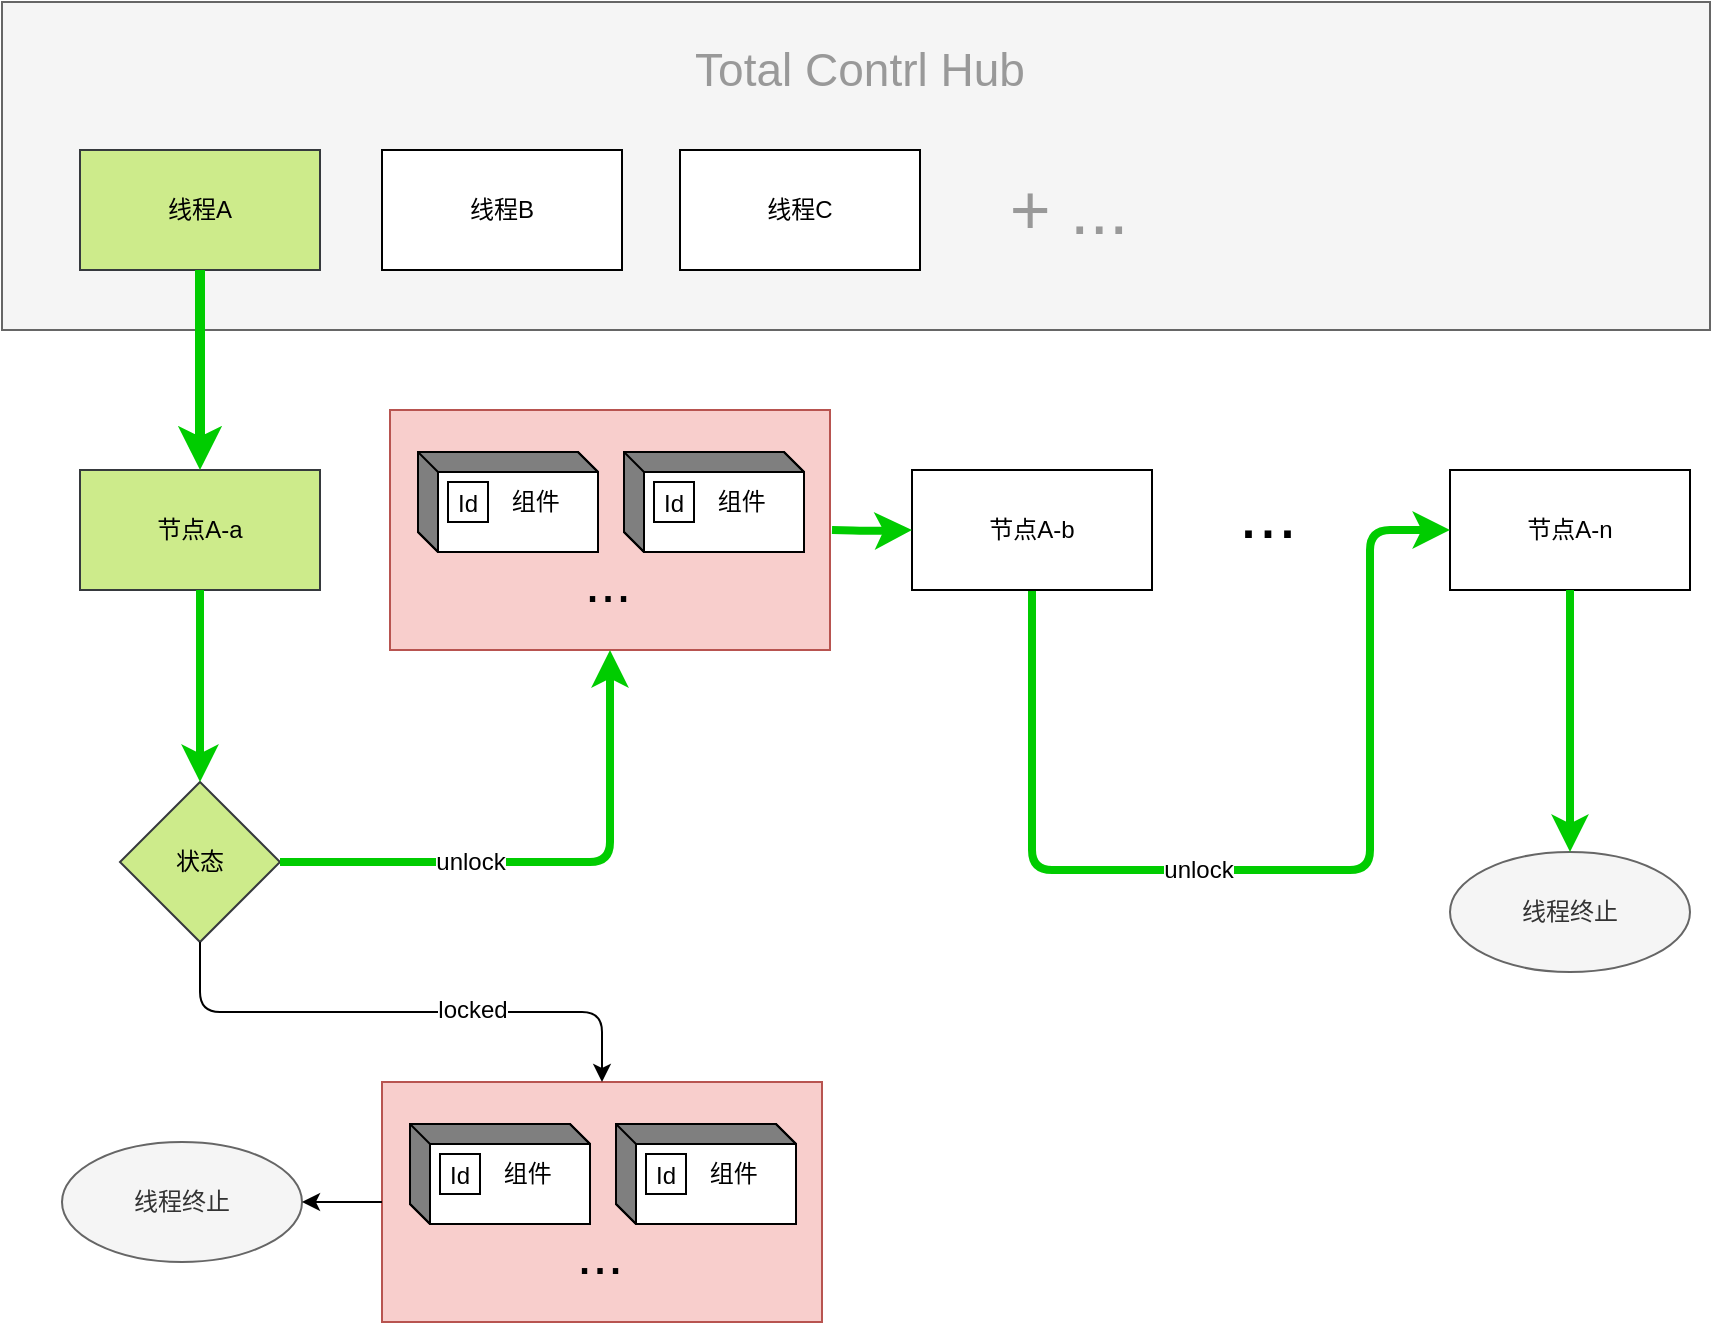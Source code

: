 <mxfile>
    <diagram id="1ULvW98KB3R_S4fn8ZdV" name="第 1 页">
        <mxGraphModel dx="998" dy="774" grid="1" gridSize="10" guides="1" tooltips="1" connect="1" arrows="1" fold="1" page="1" pageScale="1" pageWidth="827" pageHeight="1169" math="0" shadow="0">
            <root>
                <mxCell id="0"/>
                <mxCell id="1" parent="0"/>
                <mxCell id="121" value="" style="group" parent="1" vertex="1" connectable="0">
                    <mxGeometry x="40" y="40" width="854" height="660" as="geometry"/>
                </mxCell>
                <mxCell id="115" value="" style="rounded=0;whiteSpace=wrap;html=1;fontSize=12;strokeColor=#666666;strokeWidth=1;fillColor=#f5f5f5;fontColor=#333333;" parent="121" vertex="1">
                    <mxGeometry width="854" height="164" as="geometry"/>
                </mxCell>
                <mxCell id="11" value="线程C" style="rounded=0;whiteSpace=wrap;html=1;" parent="121" vertex="1">
                    <mxGeometry x="339" y="74" width="120" height="60" as="geometry"/>
                </mxCell>
                <mxCell id="12" value="线程A" style="rounded=0;whiteSpace=wrap;html=1;fillColor=#cdeb8b;strokeColor=#36393d;" parent="121" vertex="1">
                    <mxGeometry x="39" y="74" width="120" height="60" as="geometry"/>
                </mxCell>
                <mxCell id="13" value="线程B" style="rounded=0;whiteSpace=wrap;html=1;" parent="121" vertex="1">
                    <mxGeometry x="190" y="74" width="120" height="60" as="geometry"/>
                </mxCell>
                <mxCell id="16" value="节点A-n" style="rounded=0;whiteSpace=wrap;html=1;" parent="121" vertex="1">
                    <mxGeometry x="724" y="234" width="120" height="60" as="geometry"/>
                </mxCell>
                <mxCell id="17" value="节点A-a" style="rounded=0;whiteSpace=wrap;html=1;fillColor=#cdeb8b;strokeColor=#36393d;" parent="121" vertex="1">
                    <mxGeometry x="39" y="234" width="120" height="60" as="geometry"/>
                </mxCell>
                <mxCell id="84" value="unlock" style="edgeStyle=orthogonalEdgeStyle;html=1;exitX=0.5;exitY=1;exitDx=0;exitDy=0;entryX=0;entryY=0.5;entryDx=0;entryDy=0;fontSize=12;strokeColor=#00CC00;strokeWidth=4;" parent="121" source="18" target="16" edge="1">
                    <mxGeometry x="-0.141" relative="1" as="geometry">
                        <Array as="points">
                            <mxPoint x="515" y="434"/>
                            <mxPoint x="684" y="434"/>
                            <mxPoint x="684" y="264"/>
                        </Array>
                        <mxPoint as="offset"/>
                    </mxGeometry>
                </mxCell>
                <mxCell id="18" value="节点A-b" style="rounded=0;whiteSpace=wrap;html=1;" parent="121" vertex="1">
                    <mxGeometry x="455" y="234" width="120" height="60" as="geometry"/>
                </mxCell>
                <mxCell id="19" style="edgeStyle=orthogonalEdgeStyle;html=1;exitX=0.5;exitY=1;exitDx=0;exitDy=0;entryX=0.5;entryY=0;entryDx=0;entryDy=0;strokeColor=#00CC00;strokeWidth=5;" parent="121" source="12" target="17" edge="1">
                    <mxGeometry relative="1" as="geometry"/>
                </mxCell>
                <mxCell id="93" style="edgeStyle=orthogonalEdgeStyle;html=1;entryX=0;entryY=0.5;entryDx=0;entryDy=0;fontSize=12;strokeColor=#00CC00;strokeWidth=4;" parent="121" target="18" edge="1">
                    <mxGeometry relative="1" as="geometry">
                        <mxPoint x="415" y="264" as="sourcePoint"/>
                    </mxGeometry>
                </mxCell>
                <mxCell id="82" value="线程终止" style="ellipse;whiteSpace=wrap;html=1;fillColor=#f5f5f5;strokeColor=#666666;rounded=0;fontColor=#333333;" parent="121" vertex="1">
                    <mxGeometry x="30" y="570" width="120" height="60" as="geometry"/>
                </mxCell>
                <mxCell id="89" value="状态" style="rhombus;whiteSpace=wrap;html=1;fillColor=#cdeb8b;strokeColor=#36393d;rounded=0;" parent="121" vertex="1">
                    <mxGeometry x="59" y="390" width="80" height="80" as="geometry"/>
                </mxCell>
                <mxCell id="90" value="" style="edgeStyle=orthogonalEdgeStyle;html=1;fontSize=12;strokeColor=#00CC00;strokeWidth=4;" parent="121" source="17" target="89" edge="1">
                    <mxGeometry relative="1" as="geometry"/>
                </mxCell>
                <mxCell id="98" value="线程终止" style="ellipse;whiteSpace=wrap;html=1;fillColor=#f5f5f5;strokeColor=#666666;rounded=0;fontColor=#333333;" parent="121" vertex="1">
                    <mxGeometry x="724" y="425" width="120" height="60" as="geometry"/>
                </mxCell>
                <mxCell id="99" style="edgeStyle=orthogonalEdgeStyle;html=1;exitX=0.5;exitY=1;exitDx=0;exitDy=0;fontSize=35;strokeColor=#00CC00;strokeWidth=4;" parent="121" source="16" target="98" edge="1">
                    <mxGeometry relative="1" as="geometry"/>
                </mxCell>
                <mxCell id="100" value="&lt;p style=&quot;line-height: 0&quot;&gt;...&lt;/p&gt;" style="text;html=1;strokeColor=none;fillColor=none;align=center;verticalAlign=middle;whiteSpace=wrap;rounded=0;fontSize=35;" parent="121" vertex="1">
                    <mxGeometry x="603" y="240" width="60" height="30" as="geometry"/>
                </mxCell>
                <mxCell id="101" value="" style="group" parent="121" vertex="1" connectable="0">
                    <mxGeometry x="194" y="204" width="220" height="120" as="geometry"/>
                </mxCell>
                <mxCell id="56" value="" style="rounded=0;whiteSpace=wrap;html=1;fillColor=#f8cecc;strokeColor=#b85450;" parent="101" vertex="1">
                    <mxGeometry width="220" height="120" as="geometry"/>
                </mxCell>
                <mxCell id="58" value="&amp;nbsp; &amp;nbsp; &amp;nbsp; &amp;nbsp; 组件" style="html=1;dashed=0;whitespace=wrap;shape=mxgraph.dfd.externalEntity" parent="101" vertex="1">
                    <mxGeometry x="14" y="21" width="90" height="50" as="geometry"/>
                </mxCell>
                <mxCell id="59" value="Id" style="autosize=1;part=1;resizable=0;strokeColor=inherit;fillColor=inherit;gradientColor=inherit;" parent="58" vertex="1">
                    <mxGeometry width="20" height="20" relative="1" as="geometry">
                        <mxPoint x="15" y="15" as="offset"/>
                    </mxGeometry>
                </mxCell>
                <mxCell id="60" value="&amp;nbsp; &amp;nbsp; &amp;nbsp; &amp;nbsp; 组件" style="html=1;dashed=0;whitespace=wrap;shape=mxgraph.dfd.externalEntity" parent="101" vertex="1">
                    <mxGeometry x="117" y="21" width="90" height="50" as="geometry"/>
                </mxCell>
                <mxCell id="61" value="Id" style="autosize=1;part=1;resizable=0;strokeColor=inherit;fillColor=inherit;gradientColor=inherit;" parent="60" vertex="1">
                    <mxGeometry width="20" height="20" relative="1" as="geometry">
                        <mxPoint x="15" y="15" as="offset"/>
                    </mxGeometry>
                </mxCell>
                <mxCell id="67" value="..." style="text;html=1;strokeColor=none;fillColor=none;align=center;verticalAlign=middle;whiteSpace=wrap;rounded=0;strokeWidth=7;fontSize=28;" parent="101" vertex="1">
                    <mxGeometry x="79" y="71" width="60" height="30" as="geometry"/>
                </mxCell>
                <mxCell id="91" style="edgeStyle=orthogonalEdgeStyle;html=1;exitX=1;exitY=0.5;exitDx=0;exitDy=0;fontSize=12;strokeColor=#00CC00;strokeWidth=4;" parent="121" source="89" target="56" edge="1">
                    <mxGeometry relative="1" as="geometry">
                        <mxPoint x="259" y="374" as="targetPoint"/>
                    </mxGeometry>
                </mxCell>
                <mxCell id="110" value="unlock" style="edgeLabel;html=1;align=center;verticalAlign=middle;resizable=0;points=[];fontSize=12;" parent="91" vertex="1" connectable="0">
                    <mxGeometry x="-0.214" y="-4" relative="1" as="geometry">
                        <mxPoint x="-12" y="-4" as="offset"/>
                    </mxGeometry>
                </mxCell>
                <mxCell id="102" value="" style="group" parent="121" vertex="1" connectable="0">
                    <mxGeometry x="190" y="540" width="220" height="120" as="geometry"/>
                </mxCell>
                <mxCell id="103" value="" style="rounded=0;whiteSpace=wrap;html=1;fillColor=#f8cecc;strokeColor=#b85450;" parent="102" vertex="1">
                    <mxGeometry width="220" height="120" as="geometry"/>
                </mxCell>
                <mxCell id="104" value="&amp;nbsp; &amp;nbsp; &amp;nbsp; &amp;nbsp; 组件" style="html=1;dashed=0;whitespace=wrap;shape=mxgraph.dfd.externalEntity" parent="102" vertex="1">
                    <mxGeometry x="14" y="21" width="90" height="50" as="geometry"/>
                </mxCell>
                <mxCell id="105" value="Id" style="autosize=1;part=1;resizable=0;strokeColor=inherit;fillColor=inherit;gradientColor=inherit;" parent="104" vertex="1">
                    <mxGeometry width="20" height="20" relative="1" as="geometry">
                        <mxPoint x="15" y="15" as="offset"/>
                    </mxGeometry>
                </mxCell>
                <mxCell id="106" value="&amp;nbsp; &amp;nbsp; &amp;nbsp; &amp;nbsp; 组件" style="html=1;dashed=0;whitespace=wrap;shape=mxgraph.dfd.externalEntity" parent="102" vertex="1">
                    <mxGeometry x="117" y="21" width="90" height="50" as="geometry"/>
                </mxCell>
                <mxCell id="107" value="Id" style="autosize=1;part=1;resizable=0;strokeColor=inherit;fillColor=inherit;gradientColor=inherit;" parent="106" vertex="1">
                    <mxGeometry width="20" height="20" relative="1" as="geometry">
                        <mxPoint x="15" y="15" as="offset"/>
                    </mxGeometry>
                </mxCell>
                <mxCell id="108" value="..." style="text;html=1;strokeColor=none;fillColor=none;align=center;verticalAlign=middle;whiteSpace=wrap;rounded=0;strokeWidth=7;fontSize=28;" parent="102" vertex="1">
                    <mxGeometry x="79" y="71" width="60" height="30" as="geometry"/>
                </mxCell>
                <mxCell id="109" value="" style="edgeStyle=orthogonalEdgeStyle;html=1;fontSize=35;strokeColor=#000000;strokeWidth=1;" parent="121" source="103" target="82" edge="1">
                    <mxGeometry relative="1" as="geometry"/>
                </mxCell>
                <mxCell id="117" value="&lt;p style=&quot;line-height: 0&quot;&gt;+ ...&lt;/p&gt;" style="text;html=1;strokeColor=none;fillColor=none;align=center;verticalAlign=middle;whiteSpace=wrap;rounded=0;fontSize=35;fontColor=#999999;" parent="121" vertex="1">
                    <mxGeometry x="481" y="88" width="105" height="30" as="geometry"/>
                </mxCell>
                <mxCell id="118" value="Total Contrl Hub" style="text;html=1;strokeColor=none;fillColor=none;align=center;verticalAlign=middle;whiteSpace=wrap;rounded=0;fontSize=23;fontColor=#999999;" parent="121" vertex="1">
                    <mxGeometry x="339" y="20" width="180" height="28" as="geometry"/>
                </mxCell>
                <mxCell id="92" style="edgeStyle=orthogonalEdgeStyle;html=1;exitX=0.5;exitY=1;exitDx=0;exitDy=0;entryX=0.5;entryY=0;entryDx=0;entryDy=0;fontSize=12;strokeColor=#000000;strokeWidth=1;" parent="121" source="89" target="103" edge="1">
                    <mxGeometry relative="1" as="geometry">
                        <mxPoint x="288.5" y="540" as="targetPoint"/>
                    </mxGeometry>
                </mxCell>
                <mxCell id="111" value="locked" style="edgeLabel;html=1;align=center;verticalAlign=middle;resizable=0;points=[];fontSize=12;" parent="92" vertex="1" connectable="0">
                    <mxGeometry x="0.156" y="-4" relative="1" as="geometry">
                        <mxPoint x="14" y="-5" as="offset"/>
                    </mxGeometry>
                </mxCell>
            </root>
        </mxGraphModel>
    </diagram>
</mxfile>